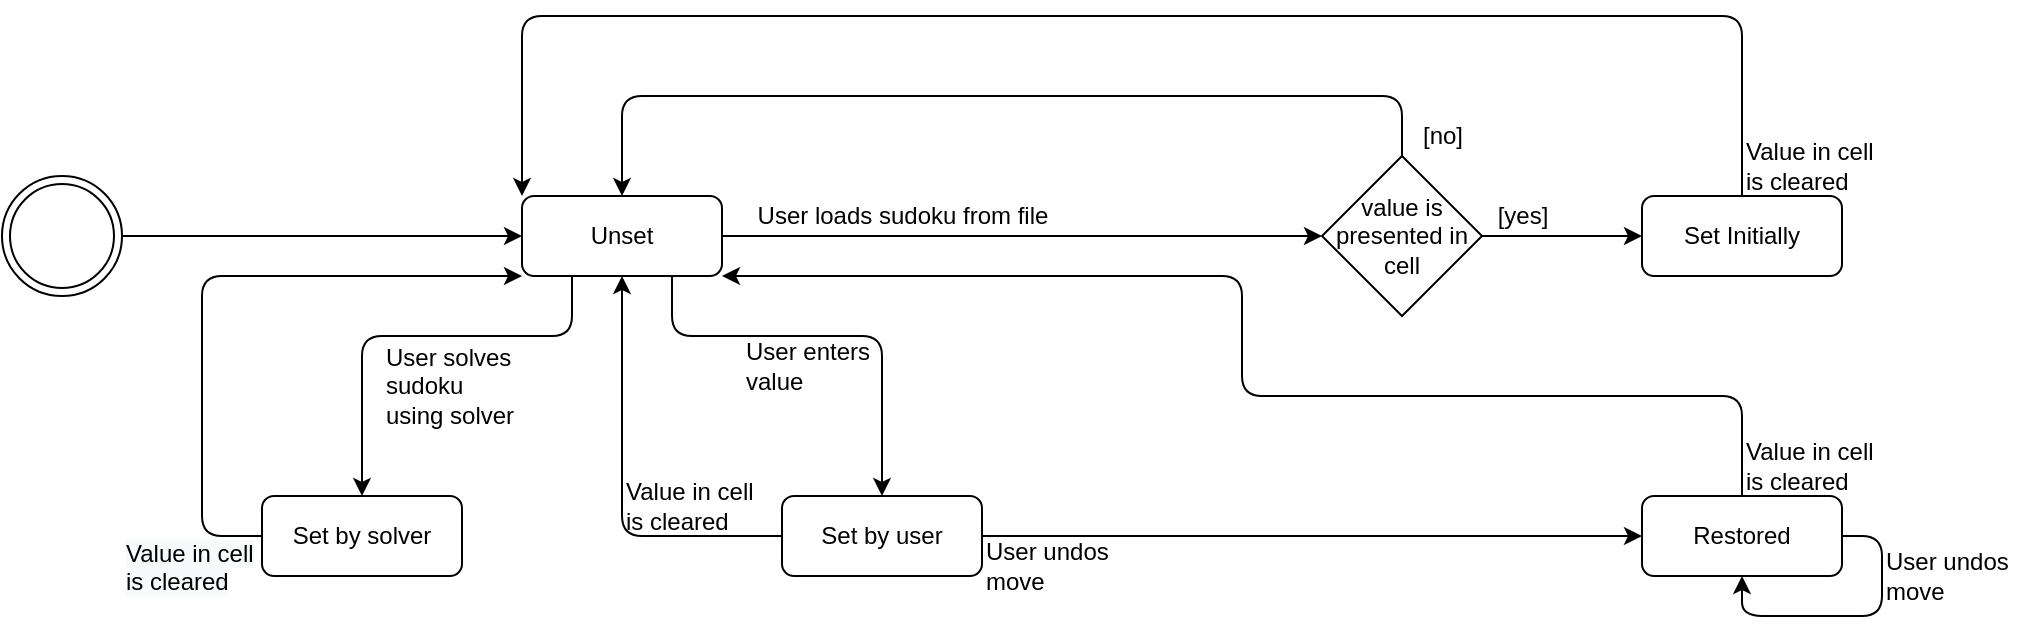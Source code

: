 <mxfile version="13.1.6" type="device"><diagram id="jftXjHoZzTqPoVH40Dhs" name="Page-1"><mxGraphModel dx="1021" dy="472" grid="1" gridSize="10" guides="1" tooltips="1" connect="1" arrows="1" fold="1" page="1" pageScale="1" pageWidth="1390" pageHeight="980" math="0" shadow="0"><root><mxCell id="0"/><mxCell id="1" parent="0"/><mxCell id="pSuaoRPR68u9JkFQt-5p-4" value="" style="edgeStyle=orthogonalEdgeStyle;rounded=0;orthogonalLoop=1;jettySize=auto;html=1;entryX=0;entryY=0.5;entryDx=0;entryDy=0;" parent="1" source="pSuaoRPR68u9JkFQt-5p-1" target="pSuaoRPR68u9JkFQt-5p-2" edge="1"><mxGeometry relative="1" as="geometry"><mxPoint x="550" y="230" as="targetPoint"/></mxGeometry></mxCell><mxCell id="pSuaoRPR68u9JkFQt-5p-1" value="" style="ellipse;shape=doubleEllipse;html=1;dashed=0;whitespace=wrap;aspect=fixed;" parent="1" vertex="1"><mxGeometry x="300" y="200" width="60" height="60" as="geometry"/></mxCell><mxCell id="pSuaoRPR68u9JkFQt-5p-7" value="" style="edgeStyle=orthogonalEdgeStyle;rounded=0;orthogonalLoop=1;jettySize=auto;html=1;entryX=0;entryY=0.5;entryDx=0;entryDy=0;" parent="1" source="pSuaoRPR68u9JkFQt-5p-2" target="pSuaoRPR68u9JkFQt-5p-5" edge="1"><mxGeometry relative="1" as="geometry"><mxPoint x="740" y="230" as="targetPoint"/></mxGeometry></mxCell><mxCell id="pSuaoRPR68u9JkFQt-5p-21" value="" style="edgeStyle=orthogonalEdgeStyle;rounded=1;orthogonalLoop=1;jettySize=auto;html=1;entryX=0.5;entryY=0;entryDx=0;entryDy=0;exitX=0.25;exitY=1;exitDx=0;exitDy=0;" parent="1" source="pSuaoRPR68u9JkFQt-5p-2" target="pSuaoRPR68u9JkFQt-5p-19" edge="1"><mxGeometry relative="1" as="geometry"><mxPoint x="610" y="330" as="targetPoint"/><Array as="points"><mxPoint x="585" y="280"/><mxPoint x="480" y="280"/></Array></mxGeometry></mxCell><mxCell id="pSuaoRPR68u9JkFQt-5p-2" value="Unset" style="shape=rect;rounded=1;html=1;whiteSpace=wrap;align=center;" parent="1" vertex="1"><mxGeometry x="560" y="210" width="100" height="40" as="geometry"/></mxCell><mxCell id="pSuaoRPR68u9JkFQt-5p-13" value="" style="edgeStyle=orthogonalEdgeStyle;rounded=0;orthogonalLoop=1;jettySize=auto;html=1;entryX=0;entryY=0.5;entryDx=0;entryDy=0;" parent="1" source="pSuaoRPR68u9JkFQt-5p-5" target="pSuaoRPR68u9JkFQt-5p-11" edge="1"><mxGeometry relative="1" as="geometry"><mxPoint x="1000" y="350" as="targetPoint"/></mxGeometry></mxCell><mxCell id="pSuaoRPR68u9JkFQt-5p-17" value="" style="edgeStyle=orthogonalEdgeStyle;rounded=1;orthogonalLoop=1;jettySize=auto;html=1;entryX=0.5;entryY=0;entryDx=0;entryDy=0;" parent="1" source="pSuaoRPR68u9JkFQt-5p-5" target="pSuaoRPR68u9JkFQt-5p-2" edge="1"><mxGeometry relative="1" as="geometry"><mxPoint x="880" y="110" as="targetPoint"/><Array as="points"><mxPoint x="1000" y="160"/><mxPoint x="610" y="160"/></Array></mxGeometry></mxCell><mxCell id="pSuaoRPR68u9JkFQt-5p-5" value="value is presented in cell" style="rhombus;whiteSpace=wrap;html=1;" parent="1" vertex="1"><mxGeometry x="960" y="190" width="80" height="80" as="geometry"/></mxCell><mxCell id="pSuaoRPR68u9JkFQt-5p-10" value="User loads sudoku from file" style="text;html=1;align=center;verticalAlign=middle;resizable=0;points=[];autosize=1;" parent="1" vertex="1"><mxGeometry x="670" y="210" width="160" height="20" as="geometry"/></mxCell><mxCell id="pSuaoRPR68u9JkFQt-5p-37" value="" style="edgeStyle=orthogonalEdgeStyle;rounded=1;orthogonalLoop=1;jettySize=auto;html=1;entryX=0;entryY=0;entryDx=0;entryDy=0;" parent="1" source="pSuaoRPR68u9JkFQt-5p-11" target="pSuaoRPR68u9JkFQt-5p-2" edge="1"><mxGeometry relative="1" as="geometry"><mxPoint x="1170" y="130" as="targetPoint"/><Array as="points"><mxPoint x="1170" y="120"/><mxPoint x="560" y="120"/></Array></mxGeometry></mxCell><mxCell id="pSuaoRPR68u9JkFQt-5p-39" value="" style="edgeStyle=orthogonalEdgeStyle;rounded=1;orthogonalLoop=1;jettySize=auto;html=1;entryX=0;entryY=0.5;entryDx=0;entryDy=0;exitX=1;exitY=0.5;exitDx=0;exitDy=0;" parent="1" source="pSuaoRPR68u9JkFQt-5p-24" target="pSuaoRPR68u9JkFQt-5p-27" edge="1"><mxGeometry relative="1" as="geometry"><mxPoint x="1170" y="330" as="targetPoint"/><mxPoint x="930" y="360" as="sourcePoint"/><Array as="points"/></mxGeometry></mxCell><mxCell id="pSuaoRPR68u9JkFQt-5p-11" value="Set Initially" style="shape=rect;rounded=1;html=1;whiteSpace=wrap;align=center;" parent="1" vertex="1"><mxGeometry x="1120" y="210" width="100" height="40" as="geometry"/></mxCell><mxCell id="pSuaoRPR68u9JkFQt-5p-15" value="[yes]" style="text;html=1;align=center;verticalAlign=middle;resizable=0;points=[];autosize=1;" parent="1" vertex="1"><mxGeometry x="1040" y="210" width="40" height="20" as="geometry"/></mxCell><mxCell id="pSuaoRPR68u9JkFQt-5p-18" value="[no]" style="text;html=1;align=center;verticalAlign=middle;resizable=0;points=[];autosize=1;" parent="1" vertex="1"><mxGeometry x="1000" y="170" width="40" height="20" as="geometry"/></mxCell><mxCell id="pSuaoRPR68u9JkFQt-5p-29" value="" style="edgeStyle=orthogonalEdgeStyle;rounded=1;orthogonalLoop=1;jettySize=auto;html=1;exitX=0;exitY=0.5;exitDx=0;exitDy=0;entryX=0;entryY=1;entryDx=0;entryDy=0;" parent="1" source="pSuaoRPR68u9JkFQt-5p-19" target="pSuaoRPR68u9JkFQt-5p-2" edge="1"><mxGeometry relative="1" as="geometry"><mxPoint x="400" y="230" as="targetPoint"/><Array as="points"><mxPoint x="400" y="380"/><mxPoint x="400" y="250"/></Array></mxGeometry></mxCell><mxCell id="pSuaoRPR68u9JkFQt-5p-19" value="Set by solver" style="shape=rect;rounded=1;html=1;whiteSpace=wrap;align=center;" parent="1" vertex="1"><mxGeometry x="430" y="360" width="100" height="40" as="geometry"/></mxCell><mxCell id="pSuaoRPR68u9JkFQt-5p-22" value="User solves &lt;br&gt;sudoku &lt;br&gt;using solver" style="text;html=1;align=left;verticalAlign=middle;resizable=0;points=[];autosize=1;" parent="1" vertex="1"><mxGeometry x="490" y="280" width="80" height="50" as="geometry"/></mxCell><mxCell id="pSuaoRPR68u9JkFQt-5p-31" value="" style="edgeStyle=orthogonalEdgeStyle;rounded=1;orthogonalLoop=1;jettySize=auto;html=1;entryX=0.5;entryY=1;entryDx=0;entryDy=0;exitX=0;exitY=0.5;exitDx=0;exitDy=0;" parent="1" source="pSuaoRPR68u9JkFQt-5p-24" target="pSuaoRPR68u9JkFQt-5p-2" edge="1"><mxGeometry relative="1" as="geometry"><mxPoint x="480" y="440" as="targetPoint"/><Array as="points"><mxPoint x="610" y="380"/></Array></mxGeometry></mxCell><mxCell id="pSuaoRPR68u9JkFQt-5p-24" value="Set by user" style="shape=rect;rounded=1;html=1;whiteSpace=wrap;align=center;" parent="1" vertex="1"><mxGeometry x="690" y="360" width="100" height="40" as="geometry"/></mxCell><mxCell id="pSuaoRPR68u9JkFQt-5p-25" value="" style="edgeStyle=orthogonalEdgeStyle;rounded=1;orthogonalLoop=1;jettySize=auto;html=1;entryX=0.5;entryY=0;entryDx=0;entryDy=0;exitX=0.75;exitY=1;exitDx=0;exitDy=0;" parent="1" source="pSuaoRPR68u9JkFQt-5p-2" target="pSuaoRPR68u9JkFQt-5p-24" edge="1"><mxGeometry relative="1" as="geometry"><mxPoint x="620" y="260" as="sourcePoint"/><mxPoint x="490" y="360" as="targetPoint"/><Array as="points"><mxPoint x="635" y="280"/><mxPoint x="740" y="280"/></Array></mxGeometry></mxCell><mxCell id="pSuaoRPR68u9JkFQt-5p-26" value="User enters&lt;br&gt;value" style="text;html=1;align=left;verticalAlign=middle;resizable=0;points=[];autosize=1;" parent="1" vertex="1"><mxGeometry x="670" y="280" width="80" height="30" as="geometry"/></mxCell><mxCell id="pSuaoRPR68u9JkFQt-5p-42" value="" style="edgeStyle=orthogonalEdgeStyle;rounded=1;orthogonalLoop=1;jettySize=auto;html=1;entryX=0.5;entryY=1;entryDx=0;entryDy=0;exitX=1;exitY=0.5;exitDx=0;exitDy=0;" parent="1" source="pSuaoRPR68u9JkFQt-5p-27" target="pSuaoRPR68u9JkFQt-5p-27" edge="1"><mxGeometry relative="1" as="geometry"><mxPoint x="1300" y="380" as="targetPoint"/></mxGeometry></mxCell><mxCell id="AmSQrYyCV40nud_QAXIw-5" value="" style="edgeStyle=orthogonalEdgeStyle;rounded=1;orthogonalLoop=1;jettySize=auto;html=1;entryX=1;entryY=1;entryDx=0;entryDy=0;strokeColor=#000000;" edge="1" parent="1" source="pSuaoRPR68u9JkFQt-5p-27" target="pSuaoRPR68u9JkFQt-5p-2"><mxGeometry relative="1" as="geometry"><mxPoint x="1170" y="280" as="targetPoint"/><Array as="points"><mxPoint x="1170" y="310"/><mxPoint x="920" y="310"/><mxPoint x="920" y="250"/></Array></mxGeometry></mxCell><mxCell id="pSuaoRPR68u9JkFQt-5p-27" value="Restored" style="shape=rect;rounded=1;html=1;whiteSpace=wrap;align=center;" parent="1" vertex="1"><mxGeometry x="1120" y="360" width="100" height="40" as="geometry"/></mxCell><mxCell id="pSuaoRPR68u9JkFQt-5p-32" value="&lt;span style=&quot;font-family: &amp;#34;helvetica&amp;#34;&quot;&gt;Value in cell&lt;/span&gt;&lt;br style=&quot;font-family: &amp;#34;helvetica&amp;#34;&quot;&gt;&lt;span style=&quot;font-family: &amp;#34;helvetica&amp;#34;&quot;&gt;is cleared&lt;/span&gt;" style="text;html=1;align=left;verticalAlign=middle;resizable=0;points=[];autosize=1;" parent="1" vertex="1"><mxGeometry x="610" y="350" width="80" height="30" as="geometry"/></mxCell><mxCell id="pSuaoRPR68u9JkFQt-5p-33" value="&lt;span style=&quot;color: rgb(0 , 0 , 0) ; font-family: &amp;#34;helvetica&amp;#34; ; font-size: 12px ; font-style: normal ; font-weight: 400 ; letter-spacing: normal ; text-align: left ; text-indent: 0px ; text-transform: none ; word-spacing: 0px ; background-color: rgb(248 , 249 , 250) ; float: none ; display: inline&quot;&gt;Value in cell&lt;br&gt;is cleared&lt;br&gt;&lt;/span&gt;" style="text;whiteSpace=wrap;html=1;" parent="1" vertex="1"><mxGeometry x="360" y="375" width="90" height="40" as="geometry"/></mxCell><mxCell id="pSuaoRPR68u9JkFQt-5p-40" value="User undos&lt;br&gt;move" style="text;html=1;align=left;verticalAlign=middle;resizable=0;points=[];autosize=1;" parent="1" vertex="1"><mxGeometry x="790" y="380" width="80" height="30" as="geometry"/></mxCell><mxCell id="pSuaoRPR68u9JkFQt-5p-43" value="User undos&lt;br&gt;move" style="text;html=1;align=left;verticalAlign=middle;resizable=0;points=[];autosize=1;" parent="1" vertex="1"><mxGeometry x="1240" y="385" width="80" height="30" as="geometry"/></mxCell><mxCell id="AmSQrYyCV40nud_QAXIw-3" value="&lt;span style=&quot;font-family: &amp;#34;helvetica&amp;#34;&quot;&gt;Value in cell&lt;/span&gt;&lt;br style=&quot;font-family: &amp;#34;helvetica&amp;#34;&quot;&gt;&lt;span style=&quot;font-family: &amp;#34;helvetica&amp;#34;&quot;&gt;is cleared&lt;/span&gt;" style="text;html=1;align=left;verticalAlign=middle;resizable=0;points=[];autosize=1;" vertex="1" parent="1"><mxGeometry x="1170" y="180" width="80" height="30" as="geometry"/></mxCell><mxCell id="AmSQrYyCV40nud_QAXIw-6" value="&lt;span style=&quot;font-family: &amp;#34;helvetica&amp;#34;&quot;&gt;Value in cell&lt;/span&gt;&lt;br style=&quot;font-family: &amp;#34;helvetica&amp;#34;&quot;&gt;&lt;span style=&quot;font-family: &amp;#34;helvetica&amp;#34;&quot;&gt;is cleared&lt;/span&gt;" style="text;html=1;align=left;verticalAlign=middle;resizable=0;points=[];autosize=1;" vertex="1" parent="1"><mxGeometry x="1170" y="330" width="80" height="30" as="geometry"/></mxCell></root></mxGraphModel></diagram></mxfile>